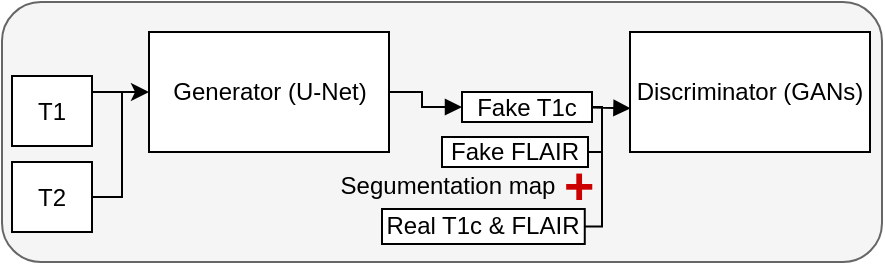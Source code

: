 <mxfile version="20.2.2" type="device"><diagram id="hySH7kaZkucy3deewMYi" name="Page-1"><mxGraphModel dx="447" dy="290" grid="1" gridSize="10" guides="1" tooltips="1" connect="1" arrows="1" fold="1" page="1" pageScale="1" pageWidth="850" pageHeight="1100" math="0" shadow="0"><root><mxCell id="0"/><mxCell id="1" parent="0"/><mxCell id="AXMYMygfCRi3X_fgoZA9-36" value="" style="rounded=1;whiteSpace=wrap;html=1;fillColor=#f5f5f5;fontColor=#333333;strokeColor=#666666;" parent="1" vertex="1"><mxGeometry x="670" y="170" width="440" height="130" as="geometry"/></mxCell><mxCell id="AXMYMygfCRi3X_fgoZA9-23" value="Generator (U-Net)" style="rounded=0;whiteSpace=wrap;html=1;" parent="1" vertex="1"><mxGeometry x="743.5" y="185" width="120" height="60" as="geometry"/></mxCell><mxCell id="AXMYMygfCRi3X_fgoZA9-25" value="Discriminator (GANs)" style="rounded=0;whiteSpace=wrap;html=1;" parent="1" vertex="1"><mxGeometry x="984" y="185" width="120" height="60" as="geometry"/></mxCell><mxCell id="5Ehcii_1A5Zvm1atItws-3" style="edgeStyle=orthogonalEdgeStyle;rounded=0;orthogonalLoop=1;jettySize=auto;html=1;exitX=1;exitY=0.5;exitDx=0;exitDy=0;" parent="1" source="5Ehcii_1A5Zvm1atItws-2" target="AXMYMygfCRi3X_fgoZA9-23" edge="1"><mxGeometry relative="1" as="geometry"><Array as="points"><mxPoint x="715" y="215"/></Array></mxGeometry></mxCell><mxCell id="5Ehcii_1A5Zvm1atItws-2" value="T1" style="rounded=0;whiteSpace=wrap;html=1;" parent="1" vertex="1"><mxGeometry x="675" y="207" width="40" height="35" as="geometry"/></mxCell><mxCell id="5Ehcii_1A5Zvm1atItws-12" style="edgeStyle=orthogonalEdgeStyle;rounded=0;orthogonalLoop=1;jettySize=auto;html=1;exitX=1;exitY=0.5;exitDx=0;exitDy=0;entryX=0.002;entryY=0.636;entryDx=0;entryDy=0;entryPerimeter=0;endArrow=block;endFill=1;" parent="1" source="5Ehcii_1A5Zvm1atItws-8" target="AXMYMygfCRi3X_fgoZA9-25" edge="1"><mxGeometry relative="1" as="geometry"><Array as="points"><mxPoint x="954" y="223"/></Array></mxGeometry></mxCell><mxCell id="5Ehcii_1A5Zvm1atItws-24" style="edgeStyle=orthogonalEdgeStyle;rounded=0;orthogonalLoop=1;jettySize=auto;html=1;exitX=0;exitY=0.5;exitDx=0;exitDy=0;entryX=1;entryY=0.5;entryDx=0;entryDy=0;endArrow=none;endFill=0;startArrow=block;startFill=1;" parent="1" source="5Ehcii_1A5Zvm1atItws-8" target="AXMYMygfCRi3X_fgoZA9-23" edge="1"><mxGeometry relative="1" as="geometry"><Array as="points"><mxPoint x="880" y="223"/><mxPoint x="880" y="215"/></Array></mxGeometry></mxCell><mxCell id="5Ehcii_1A5Zvm1atItws-8" value="Fake T1c" style="rounded=0;whiteSpace=wrap;html=1;" parent="1" vertex="1"><mxGeometry x="900" y="215" width="65" height="15" as="geometry"/></mxCell><mxCell id="x7AXjJ1YObEwL9YAlueg-3" style="edgeStyle=orthogonalEdgeStyle;rounded=0;orthogonalLoop=1;jettySize=auto;html=1;exitX=1;exitY=0.5;exitDx=0;exitDy=0;entryX=1;entryY=0.5;entryDx=0;entryDy=0;endArrow=none;endFill=0;" parent="1" source="5Ehcii_1A5Zvm1atItws-17" target="5Ehcii_1A5Zvm1atItws-8" edge="1"><mxGeometry relative="1" as="geometry"><Array as="points"><mxPoint x="970" y="283"/><mxPoint x="970" y="223"/></Array></mxGeometry></mxCell><mxCell id="5Ehcii_1A5Zvm1atItws-17" value="Real T1c &amp;amp; FLAIR" style="rounded=0;whiteSpace=wrap;html=1;" parent="1" vertex="1"><mxGeometry x="860" y="273.5" width="101.38" height="17.5" as="geometry"/></mxCell><mxCell id="x7AXjJ1YObEwL9YAlueg-2" style="edgeStyle=orthogonalEdgeStyle;rounded=0;orthogonalLoop=1;jettySize=auto;html=1;exitX=1;exitY=0.5;exitDx=0;exitDy=0;endArrow=none;endFill=0;entryX=1;entryY=0.5;entryDx=0;entryDy=0;" parent="1" source="x7AXjJ1YObEwL9YAlueg-1" target="5Ehcii_1A5Zvm1atItws-2" edge="1"><mxGeometry relative="1" as="geometry"><mxPoint x="720" y="220" as="targetPoint"/><Array as="points"><mxPoint x="730" y="268"/><mxPoint x="730" y="215"/></Array></mxGeometry></mxCell><mxCell id="x7AXjJ1YObEwL9YAlueg-1" value="T2" style="rounded=0;whiteSpace=wrap;html=1;" parent="1" vertex="1"><mxGeometry x="675" y="250" width="40" height="35" as="geometry"/></mxCell><mxCell id="AKISSRPpZ7DeFI-Qsdi2-5" style="edgeStyle=orthogonalEdgeStyle;rounded=0;orthogonalLoop=1;jettySize=auto;html=1;exitX=1;exitY=0.5;exitDx=0;exitDy=0;endArrow=none;endFill=0;" parent="1" source="AKISSRPpZ7DeFI-Qsdi2-4" edge="1"><mxGeometry relative="1" as="geometry"><mxPoint x="970" y="230" as="targetPoint"/></mxGeometry></mxCell><mxCell id="AKISSRPpZ7DeFI-Qsdi2-4" value="Fake FLAIR" style="rounded=0;whiteSpace=wrap;html=1;" parent="1" vertex="1"><mxGeometry x="890" y="237.5" width="73" height="15" as="geometry"/></mxCell><mxCell id="II2oQv6wlPQIpEt7vZ7z-1" value="&lt;font style=&quot;font-size: 12px;&quot;&gt;&lt;span style=&quot;&quot;&gt;Segumentation&amp;nbsp;&lt;/span&gt;&lt;span style=&quot;&quot;&gt;map&lt;/span&gt;&lt;/font&gt;" style="text;html=1;strokeColor=none;fillColor=none;align=center;verticalAlign=middle;whiteSpace=wrap;rounded=0;" parent="1" vertex="1"><mxGeometry x="833" y="244" width="120" height="36" as="geometry"/></mxCell><mxCell id="II2oQv6wlPQIpEt7vZ7z-2" value="&lt;b style=&quot;font-family: Helvetica; font-size: 12px; font-style: normal; font-variant-ligatures: normal; font-variant-caps: normal; letter-spacing: normal; orphans: 2; text-align: center; text-indent: 0px; text-transform: none; widows: 2; word-spacing: 0px; -webkit-text-stroke-width: 0px; text-decoration-thickness: initial; text-decoration-style: initial; text-decoration-color: initial;&quot;&gt;&lt;font color=&quot;#cc0000&quot; style=&quot;font-size: 26px;&quot;&gt;+&lt;/font&gt;&lt;/b&gt;" style="text;whiteSpace=wrap;html=1;fontSize=12;fillColor=none;" parent="1" vertex="1"><mxGeometry x="949" y="240" width="20" height="40" as="geometry"/></mxCell></root></mxGraphModel></diagram></mxfile>